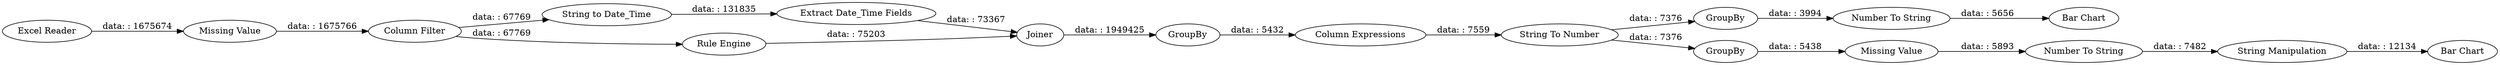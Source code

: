 digraph {
	"2616901284293266126_1" [label="Excel Reader"]
	"2616901284293266126_27" [label="String To Number"]
	"2616901284293266126_28" [label=GroupBy]
	"2616901284293266126_32" [label="Number To String"]
	"2616901284293266126_34" [label="Number To String"]
	"2616901284293266126_3" [label="Column Filter"]
	"2616901284293266126_2" [label="Missing Value"]
	"2616901284293266126_22" [label="Extract Date_Time Fields"]
	"2616901284293266126_23" [label=Joiner]
	"2616901284293266126_30" [label="Bar Chart"]
	"2616901284293266126_17" [label="Column Expressions"]
	"2616901284293266126_35" [label="String Manipulation"]
	"2616901284293266126_29" [label=GroupBy]
	"2616901284293266126_33" [label="Missing Value"]
	"2616901284293266126_4" [label="String to Date_Time"]
	"2616901284293266126_36" [label="Bar Chart"]
	"2616901284293266126_24" [label=GroupBy]
	"2616901284293266126_14" [label="Rule Engine"]
	"2616901284293266126_4" -> "2616901284293266126_22" [label="data: : 131835"]
	"2616901284293266126_22" -> "2616901284293266126_23" [label="data: : 73367"]
	"2616901284293266126_3" -> "2616901284293266126_14" [label="data: : 67769"]
	"2616901284293266126_1" -> "2616901284293266126_2" [label="data: : 1675674"]
	"2616901284293266126_33" -> "2616901284293266126_34" [label="data: : 5893"]
	"2616901284293266126_27" -> "2616901284293266126_28" [label="data: : 7376"]
	"2616901284293266126_34" -> "2616901284293266126_35" [label="data: : 7482"]
	"2616901284293266126_27" -> "2616901284293266126_29" [label="data: : 7376"]
	"2616901284293266126_17" -> "2616901284293266126_27" [label="data: : 7559"]
	"2616901284293266126_29" -> "2616901284293266126_33" [label="data: : 5438"]
	"2616901284293266126_35" -> "2616901284293266126_36" [label="data: : 12134"]
	"2616901284293266126_32" -> "2616901284293266126_30" [label="data: : 5656"]
	"2616901284293266126_3" -> "2616901284293266126_4" [label="data: : 67769"]
	"2616901284293266126_28" -> "2616901284293266126_32" [label="data: : 3994"]
	"2616901284293266126_24" -> "2616901284293266126_17" [label="data: : 5432"]
	"2616901284293266126_14" -> "2616901284293266126_23" [label="data: : 75203"]
	"2616901284293266126_23" -> "2616901284293266126_24" [label="data: : 1949425"]
	"2616901284293266126_2" -> "2616901284293266126_3" [label="data: : 1675766"]
	rankdir=LR
}
